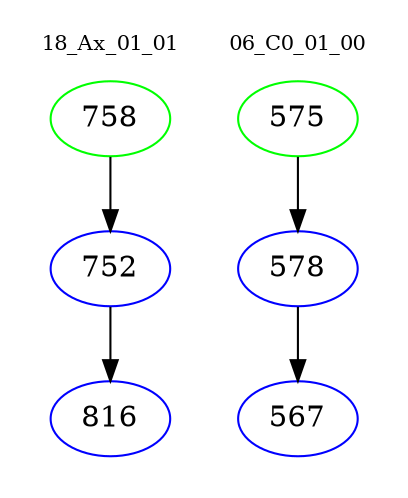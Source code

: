digraph{
subgraph cluster_0 {
color = white
label = "18_Ax_01_01";
fontsize=10;
T0_758 [label="758", color="green"]
T0_758 -> T0_752 [color="black"]
T0_752 [label="752", color="blue"]
T0_752 -> T0_816 [color="black"]
T0_816 [label="816", color="blue"]
}
subgraph cluster_1 {
color = white
label = "06_C0_01_00";
fontsize=10;
T1_575 [label="575", color="green"]
T1_575 -> T1_578 [color="black"]
T1_578 [label="578", color="blue"]
T1_578 -> T1_567 [color="black"]
T1_567 [label="567", color="blue"]
}
}

